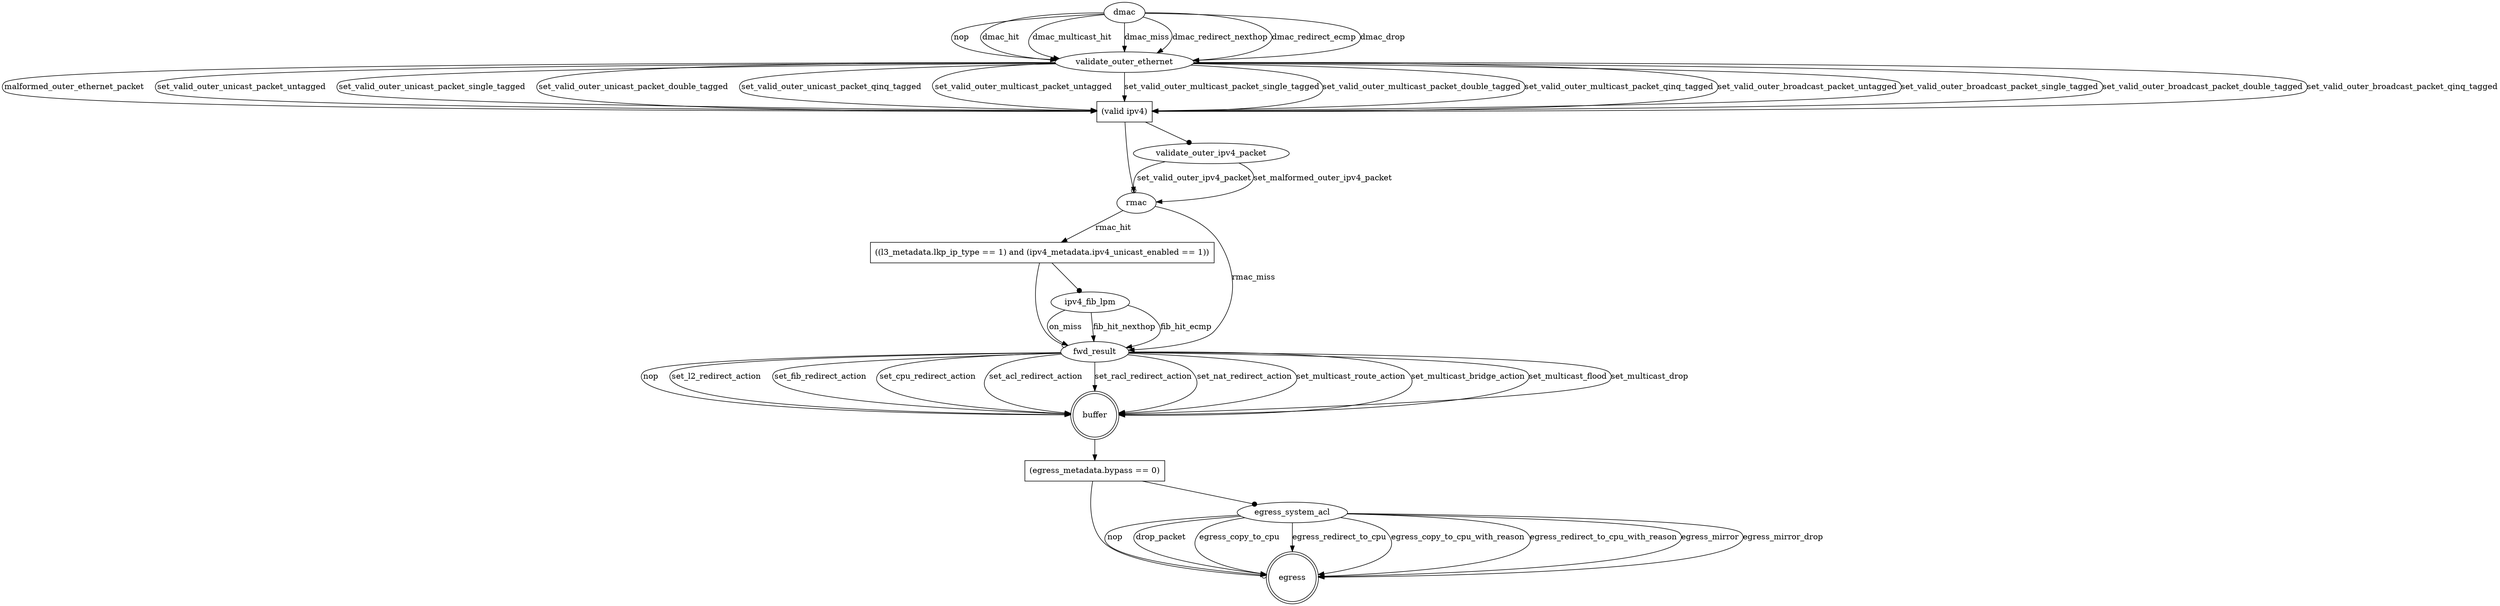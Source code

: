 digraph g {
   buffer [shape=doublecircle];
   egress [shape=doublecircle];
   dmac [shape=ellipse];
   dmac -> validate_outer_ethernet [arrowhead=normal label="nop"];
   validate_outer_ethernet [shape=ellipse];
   validate_outer_ethernet -> _condition_0 [arrowhead=normal label="malformed_outer_ethernet_packet"];
   _condition_0 [shape=box label="(valid ipv4)"];
   _condition_0 -> rmac [arrowhead=odot];
   rmac [shape=ellipse];
   rmac -> _condition_1 [arrowhead=normal label="rmac_hit"];
   _condition_1 [shape=box label="((l3_metadata.lkp_ip_type == 1) and (ipv4_metadata.ipv4_unicast_enabled == 1))"];
   _condition_1 -> fwd_result [arrowhead=odot];
   fwd_result [shape=ellipse];
   fwd_result -> buffer [arrowhead=normal label="nop"];
   fwd_result -> buffer [arrowhead=normal label="set_l2_redirect_action"];
   fwd_result -> buffer [arrowhead=normal label="set_fib_redirect_action"];
   fwd_result -> buffer [arrowhead=normal label="set_cpu_redirect_action"];
   fwd_result -> buffer [arrowhead=normal label="set_acl_redirect_action"];
   fwd_result -> buffer [arrowhead=normal label="set_racl_redirect_action"];
   fwd_result -> buffer [arrowhead=normal label="set_nat_redirect_action"];
   fwd_result -> buffer [arrowhead=normal label="set_multicast_route_action"];
   fwd_result -> buffer [arrowhead=normal label="set_multicast_bridge_action"];
   fwd_result -> buffer [arrowhead=normal label="set_multicast_flood"];
   fwd_result -> buffer [arrowhead=normal label="set_multicast_drop"];
   _condition_1 -> ipv4_fib_lpm [arrowhead=dot];
   ipv4_fib_lpm [shape=ellipse];
   ipv4_fib_lpm -> fwd_result [arrowhead=normal label="on_miss"];
   ipv4_fib_lpm -> fwd_result [arrowhead=normal label="fib_hit_nexthop"];
   ipv4_fib_lpm -> fwd_result [arrowhead=normal label="fib_hit_ecmp"];
   rmac -> fwd_result [arrowhead=normal label="rmac_miss"];
   _condition_0 -> validate_outer_ipv4_packet [arrowhead=dot];
   validate_outer_ipv4_packet [shape=ellipse];
   validate_outer_ipv4_packet -> rmac [arrowhead=normal label="set_valid_outer_ipv4_packet"];
   validate_outer_ipv4_packet -> rmac [arrowhead=normal label="set_malformed_outer_ipv4_packet"];
   validate_outer_ethernet -> _condition_0 [arrowhead=normal label="set_valid_outer_unicast_packet_untagged"];
   validate_outer_ethernet -> _condition_0 [arrowhead=normal label="set_valid_outer_unicast_packet_single_tagged"];
   validate_outer_ethernet -> _condition_0 [arrowhead=normal label="set_valid_outer_unicast_packet_double_tagged"];
   validate_outer_ethernet -> _condition_0 [arrowhead=normal label="set_valid_outer_unicast_packet_qinq_tagged"];
   validate_outer_ethernet -> _condition_0 [arrowhead=normal label="set_valid_outer_multicast_packet_untagged"];
   validate_outer_ethernet -> _condition_0 [arrowhead=normal label="set_valid_outer_multicast_packet_single_tagged"];
   validate_outer_ethernet -> _condition_0 [arrowhead=normal label="set_valid_outer_multicast_packet_double_tagged"];
   validate_outer_ethernet -> _condition_0 [arrowhead=normal label="set_valid_outer_multicast_packet_qinq_tagged"];
   validate_outer_ethernet -> _condition_0 [arrowhead=normal label="set_valid_outer_broadcast_packet_untagged"];
   validate_outer_ethernet -> _condition_0 [arrowhead=normal label="set_valid_outer_broadcast_packet_single_tagged"];
   validate_outer_ethernet -> _condition_0 [arrowhead=normal label="set_valid_outer_broadcast_packet_double_tagged"];
   validate_outer_ethernet -> _condition_0 [arrowhead=normal label="set_valid_outer_broadcast_packet_qinq_tagged"];
   dmac -> validate_outer_ethernet [arrowhead=normal label="dmac_hit"];
   dmac -> validate_outer_ethernet [arrowhead=normal label="dmac_multicast_hit"];
   dmac -> validate_outer_ethernet [arrowhead=normal label="dmac_miss"];
   dmac -> validate_outer_ethernet [arrowhead=normal label="dmac_redirect_nexthop"];
   dmac -> validate_outer_ethernet [arrowhead=normal label="dmac_redirect_ecmp"];
   dmac -> validate_outer_ethernet [arrowhead=normal label="dmac_drop"];
   buffer -> _condition_2
   _condition_2 [shape=box label="(egress_metadata.bypass == 0)"];
   _condition_2 -> egress [arrowhead=odot];
   _condition_2 -> egress_system_acl [arrowhead=dot];
   egress_system_acl [shape=ellipse];
   egress_system_acl -> egress [arrowhead=normal label="nop"];
   egress_system_acl -> egress [arrowhead=normal label="drop_packet"];
   egress_system_acl -> egress [arrowhead=normal label="egress_copy_to_cpu"];
   egress_system_acl -> egress [arrowhead=normal label="egress_redirect_to_cpu"];
   egress_system_acl -> egress [arrowhead=normal label="egress_copy_to_cpu_with_reason"];
   egress_system_acl -> egress [arrowhead=normal label="egress_redirect_to_cpu_with_reason"];
   egress_system_acl -> egress [arrowhead=normal label="egress_mirror"];
   egress_system_acl -> egress [arrowhead=normal label="egress_mirror_drop"];
}
